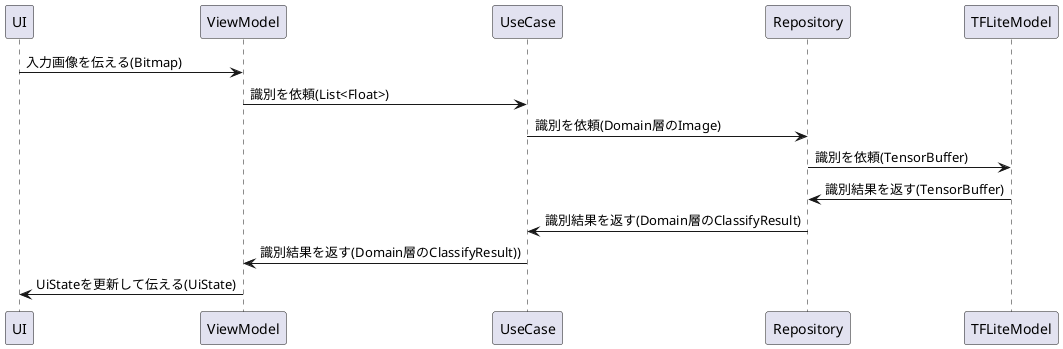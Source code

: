 @startuml
UI -> ViewModel:入力画像を伝える(Bitmap)
ViewModel -> UseCase:識別を依頼(List<Float>)
UseCase -> Repository:識別を依頼(Domain層のImage)
Repository -> TFLiteModel:識別を依頼(TensorBuffer)
TFLiteModel -> Repository:識別結果を返す(TensorBuffer)
Repository -> UseCase:識別結果を返す(Domain層のClassifyResult)
UseCase -> ViewModel:識別結果を返す(Domain層のClassifyResult))
ViewModel -> UI:UiStateを更新して伝える(UiState)
@enduml